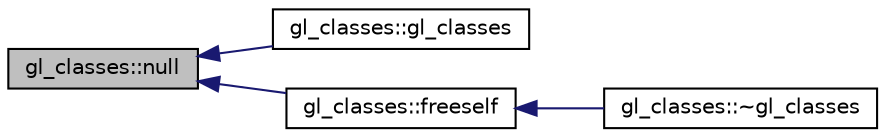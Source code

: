 digraph "gl_classes::null"
{
  edge [fontname="Helvetica",fontsize="10",labelfontname="Helvetica",labelfontsize="10"];
  node [fontname="Helvetica",fontsize="10",shape=record];
  rankdir="LR";
  Node288 [label="gl_classes::null",height=0.2,width=0.4,color="black", fillcolor="grey75", style="filled", fontcolor="black"];
  Node288 -> Node289 [dir="back",color="midnightblue",fontsize="10",style="solid",fontname="Helvetica"];
  Node289 [label="gl_classes::gl_classes",height=0.2,width=0.4,color="black", fillcolor="white", style="filled",URL="$d6/dab/classgl__classes.html#ac6ab5dbcb31ce0511563d9791b3db172"];
  Node288 -> Node290 [dir="back",color="midnightblue",fontsize="10",style="solid",fontname="Helvetica"];
  Node290 [label="gl_classes::freeself",height=0.2,width=0.4,color="black", fillcolor="white", style="filled",URL="$d6/dab/classgl__classes.html#a1bc99a6dac89f1d6f4a739efe75729dd"];
  Node290 -> Node291 [dir="back",color="midnightblue",fontsize="10",style="solid",fontname="Helvetica"];
  Node291 [label="gl_classes::~gl_classes",height=0.2,width=0.4,color="black", fillcolor="white", style="filled",URL="$d6/dab/classgl__classes.html#a1650b4f7e735662108e163ba7ca13e9f"];
}
